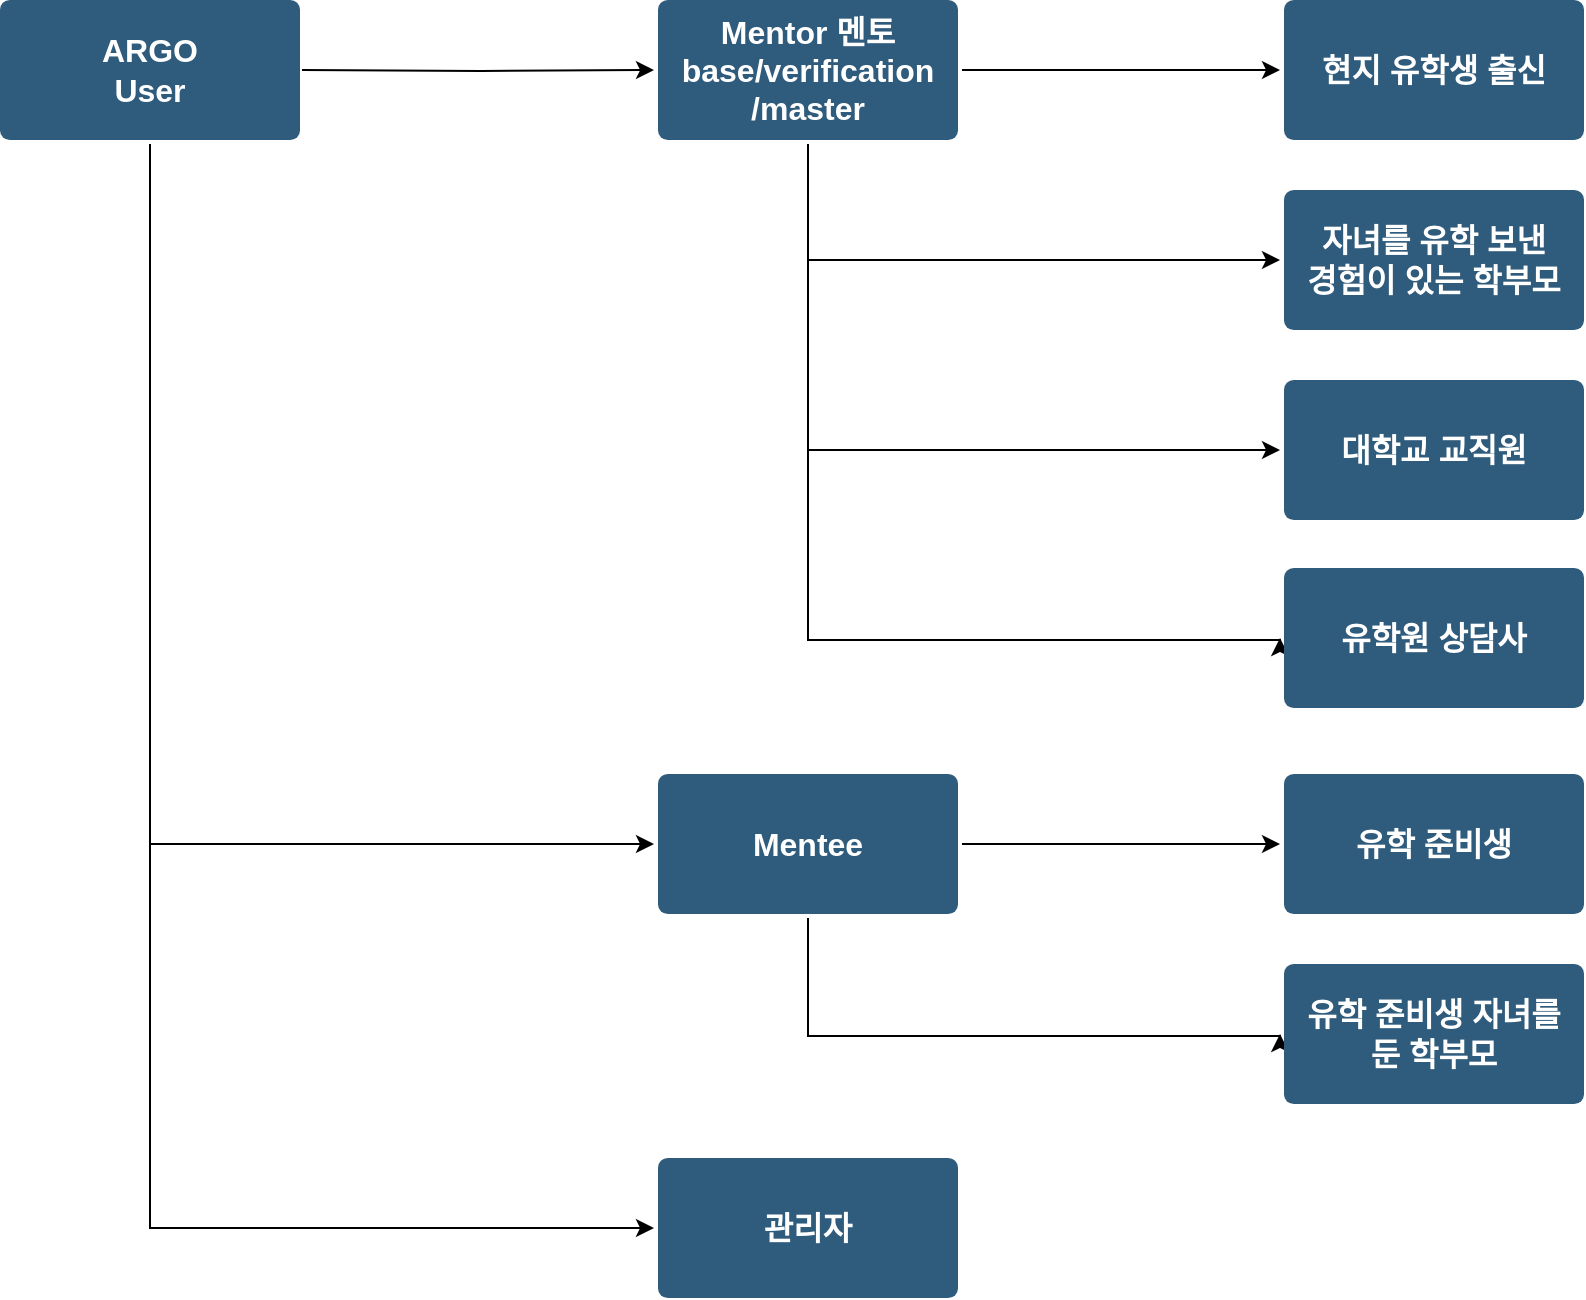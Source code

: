 <mxfile version="21.6.9" type="github">
  <diagram id="6a731a19-8d31-9384-78a2-239565b7b9f0" name="Page-1">
    <mxGraphModel dx="1615" dy="871" grid="0" gridSize="10" guides="1" tooltips="1" connect="1" arrows="1" fold="1" page="1" pageScale="1" pageWidth="1169" pageHeight="827" background="none" math="0" shadow="0">
      <root>
        <mxCell id="0" />
        <mxCell id="1" parent="0" />
        <mxCell id="K63nwWzMZnfOBrB3xN3w-1780" style="edgeStyle=orthogonalEdgeStyle;rounded=0;orthogonalLoop=1;jettySize=auto;html=1;" edge="1" parent="1" target="K63nwWzMZnfOBrB3xN3w-1781">
          <mxGeometry relative="1" as="geometry">
            <mxPoint x="607" y="99" as="targetPoint" />
            <mxPoint x="221.0" y="99" as="sourcePoint" />
          </mxGeometry>
        </mxCell>
        <mxCell id="K63nwWzMZnfOBrB3xN3w-1795" style="edgeStyle=orthogonalEdgeStyle;rounded=0;orthogonalLoop=1;jettySize=auto;html=1;exitX=0.5;exitY=1;exitDx=0;exitDy=0;entryX=0;entryY=0.5;entryDx=0;entryDy=0;" edge="1" parent="1" source="1749" target="K63nwWzMZnfOBrB3xN3w-1792">
          <mxGeometry relative="1" as="geometry">
            <Array as="points">
              <mxPoint x="145" y="486" />
            </Array>
          </mxGeometry>
        </mxCell>
        <mxCell id="K63nwWzMZnfOBrB3xN3w-1799" style="edgeStyle=orthogonalEdgeStyle;rounded=0;orthogonalLoop=1;jettySize=auto;html=1;exitX=0.5;exitY=1;exitDx=0;exitDy=0;entryX=0;entryY=0.5;entryDx=0;entryDy=0;" edge="1" parent="1" source="1749" target="K63nwWzMZnfOBrB3xN3w-1798">
          <mxGeometry relative="1" as="geometry">
            <Array as="points">
              <mxPoint x="145" y="678" />
            </Array>
          </mxGeometry>
        </mxCell>
        <mxCell id="1749" value="ARGO&lt;br&gt;User" style="rounded=1;whiteSpace=wrap;html=1;shadow=0;labelBackgroundColor=none;strokeColor=none;strokeWidth=3;fillColor=#2F5B7C;fontFamily=Helvetica;fontSize=16;fontColor=#FFFFFF;align=center;fontStyle=1;spacing=5;arcSize=7;perimeterSpacing=2;" parent="1" vertex="1">
          <mxGeometry x="70" y="64" width="150" height="70" as="geometry" />
        </mxCell>
        <mxCell id="K63nwWzMZnfOBrB3xN3w-1783" style="edgeStyle=orthogonalEdgeStyle;rounded=0;orthogonalLoop=1;jettySize=auto;html=1;exitX=1;exitY=0.5;exitDx=0;exitDy=0;entryX=0;entryY=0.5;entryDx=0;entryDy=0;" edge="1" parent="1" source="K63nwWzMZnfOBrB3xN3w-1781" target="K63nwWzMZnfOBrB3xN3w-1782">
          <mxGeometry relative="1" as="geometry" />
        </mxCell>
        <mxCell id="K63nwWzMZnfOBrB3xN3w-1786" style="edgeStyle=orthogonalEdgeStyle;rounded=0;orthogonalLoop=1;jettySize=auto;html=1;exitX=0.5;exitY=1;exitDx=0;exitDy=0;entryX=0;entryY=0.5;entryDx=0;entryDy=0;" edge="1" parent="1" source="K63nwWzMZnfOBrB3xN3w-1781" target="K63nwWzMZnfOBrB3xN3w-1784">
          <mxGeometry relative="1" as="geometry">
            <Array as="points">
              <mxPoint x="474" y="194" />
            </Array>
          </mxGeometry>
        </mxCell>
        <mxCell id="K63nwWzMZnfOBrB3xN3w-1788" style="edgeStyle=orthogonalEdgeStyle;rounded=0;orthogonalLoop=1;jettySize=auto;html=1;exitX=0.5;exitY=1;exitDx=0;exitDy=0;entryX=0;entryY=0.5;entryDx=0;entryDy=0;" edge="1" parent="1" source="K63nwWzMZnfOBrB3xN3w-1781" target="K63nwWzMZnfOBrB3xN3w-1787">
          <mxGeometry relative="1" as="geometry">
            <Array as="points">
              <mxPoint x="474" y="289" />
            </Array>
          </mxGeometry>
        </mxCell>
        <mxCell id="K63nwWzMZnfOBrB3xN3w-1791" style="edgeStyle=orthogonalEdgeStyle;rounded=0;orthogonalLoop=1;jettySize=auto;html=1;exitX=0.5;exitY=1;exitDx=0;exitDy=0;entryX=0;entryY=0.5;entryDx=0;entryDy=0;" edge="1" parent="1" source="K63nwWzMZnfOBrB3xN3w-1781" target="K63nwWzMZnfOBrB3xN3w-1789">
          <mxGeometry relative="1" as="geometry">
            <Array as="points">
              <mxPoint x="474" y="384" />
            </Array>
          </mxGeometry>
        </mxCell>
        <mxCell id="K63nwWzMZnfOBrB3xN3w-1781" value="Mentor 멘토&lt;br&gt;base/verification&lt;br&gt;/master" style="rounded=1;whiteSpace=wrap;html=1;shadow=0;labelBackgroundColor=none;strokeColor=none;strokeWidth=3;fillColor=#2F5B7C;fontFamily=Helvetica;fontSize=16;fontColor=#FFFFFF;align=center;fontStyle=1;spacing=5;arcSize=7;perimeterSpacing=2;" vertex="1" parent="1">
          <mxGeometry x="399" y="64" width="150" height="70" as="geometry" />
        </mxCell>
        <mxCell id="K63nwWzMZnfOBrB3xN3w-1782" value="현지 유학생 출신" style="rounded=1;whiteSpace=wrap;html=1;shadow=0;labelBackgroundColor=none;strokeColor=none;strokeWidth=3;fillColor=#2F5B7C;fontFamily=Helvetica;fontSize=16;fontColor=#FFFFFF;align=center;fontStyle=1;spacing=5;arcSize=7;perimeterSpacing=2;" vertex="1" parent="1">
          <mxGeometry x="712" y="64" width="150" height="70" as="geometry" />
        </mxCell>
        <mxCell id="K63nwWzMZnfOBrB3xN3w-1784" value="자녀를 유학 보낸 &lt;br&gt;경험이 있는 학부모" style="rounded=1;whiteSpace=wrap;html=1;shadow=0;labelBackgroundColor=none;strokeColor=none;strokeWidth=3;fillColor=#2F5B7C;fontFamily=Helvetica;fontSize=16;fontColor=#FFFFFF;align=center;fontStyle=1;spacing=5;arcSize=7;perimeterSpacing=2;" vertex="1" parent="1">
          <mxGeometry x="712" y="159" width="150" height="70" as="geometry" />
        </mxCell>
        <mxCell id="K63nwWzMZnfOBrB3xN3w-1787" value="대학교 교직원" style="rounded=1;whiteSpace=wrap;html=1;shadow=0;labelBackgroundColor=none;strokeColor=none;strokeWidth=3;fillColor=#2F5B7C;fontFamily=Helvetica;fontSize=16;fontColor=#FFFFFF;align=center;fontStyle=1;spacing=5;arcSize=7;perimeterSpacing=2;" vertex="1" parent="1">
          <mxGeometry x="712" y="254" width="150" height="70" as="geometry" />
        </mxCell>
        <mxCell id="K63nwWzMZnfOBrB3xN3w-1789" value="유학원 상담사" style="rounded=1;whiteSpace=wrap;html=1;shadow=0;labelBackgroundColor=none;strokeColor=none;strokeWidth=3;fillColor=#2F5B7C;fontFamily=Helvetica;fontSize=16;fontColor=#FFFFFF;align=center;fontStyle=1;spacing=5;arcSize=7;perimeterSpacing=2;" vertex="1" parent="1">
          <mxGeometry x="712" y="348" width="150" height="70" as="geometry" />
        </mxCell>
        <mxCell id="K63nwWzMZnfOBrB3xN3w-1796" style="edgeStyle=orthogonalEdgeStyle;rounded=0;orthogonalLoop=1;jettySize=auto;html=1;exitX=1;exitY=0.5;exitDx=0;exitDy=0;entryX=0;entryY=0.5;entryDx=0;entryDy=0;" edge="1" parent="1" source="K63nwWzMZnfOBrB3xN3w-1792" target="K63nwWzMZnfOBrB3xN3w-1793">
          <mxGeometry relative="1" as="geometry" />
        </mxCell>
        <mxCell id="K63nwWzMZnfOBrB3xN3w-1797" style="edgeStyle=orthogonalEdgeStyle;rounded=0;orthogonalLoop=1;jettySize=auto;html=1;exitX=0.5;exitY=1;exitDx=0;exitDy=0;entryX=0;entryY=0.5;entryDx=0;entryDy=0;" edge="1" parent="1" source="K63nwWzMZnfOBrB3xN3w-1792" target="K63nwWzMZnfOBrB3xN3w-1794">
          <mxGeometry relative="1" as="geometry">
            <Array as="points">
              <mxPoint x="474" y="582" />
            </Array>
          </mxGeometry>
        </mxCell>
        <mxCell id="K63nwWzMZnfOBrB3xN3w-1792" value="Mentee" style="rounded=1;whiteSpace=wrap;html=1;shadow=0;labelBackgroundColor=none;strokeColor=none;strokeWidth=3;fillColor=#2F5B7C;fontFamily=Helvetica;fontSize=16;fontColor=#FFFFFF;align=center;fontStyle=1;spacing=5;arcSize=7;perimeterSpacing=2;" vertex="1" parent="1">
          <mxGeometry x="399" y="451" width="150" height="70" as="geometry" />
        </mxCell>
        <mxCell id="K63nwWzMZnfOBrB3xN3w-1793" value="유학 준비생" style="rounded=1;whiteSpace=wrap;html=1;shadow=0;labelBackgroundColor=none;strokeColor=none;strokeWidth=3;fillColor=#2F5B7C;fontFamily=Helvetica;fontSize=16;fontColor=#FFFFFF;align=center;fontStyle=1;spacing=5;arcSize=7;perimeterSpacing=2;" vertex="1" parent="1">
          <mxGeometry x="712" y="451" width="150" height="70" as="geometry" />
        </mxCell>
        <mxCell id="K63nwWzMZnfOBrB3xN3w-1794" value="유학 준비생 자녀를&lt;br&gt;둔 학부모" style="rounded=1;whiteSpace=wrap;html=1;shadow=0;labelBackgroundColor=none;strokeColor=none;strokeWidth=3;fillColor=#2F5B7C;fontFamily=Helvetica;fontSize=16;fontColor=#FFFFFF;align=center;fontStyle=1;spacing=5;arcSize=7;perimeterSpacing=2;" vertex="1" parent="1">
          <mxGeometry x="712" y="546" width="150" height="70" as="geometry" />
        </mxCell>
        <mxCell id="K63nwWzMZnfOBrB3xN3w-1798" value="관리자" style="rounded=1;whiteSpace=wrap;html=1;shadow=0;labelBackgroundColor=none;strokeColor=none;strokeWidth=3;fillColor=#2F5B7C;fontFamily=Helvetica;fontSize=16;fontColor=#FFFFFF;align=center;fontStyle=1;spacing=5;arcSize=7;perimeterSpacing=2;" vertex="1" parent="1">
          <mxGeometry x="399" y="643" width="150" height="70" as="geometry" />
        </mxCell>
      </root>
    </mxGraphModel>
  </diagram>
</mxfile>
